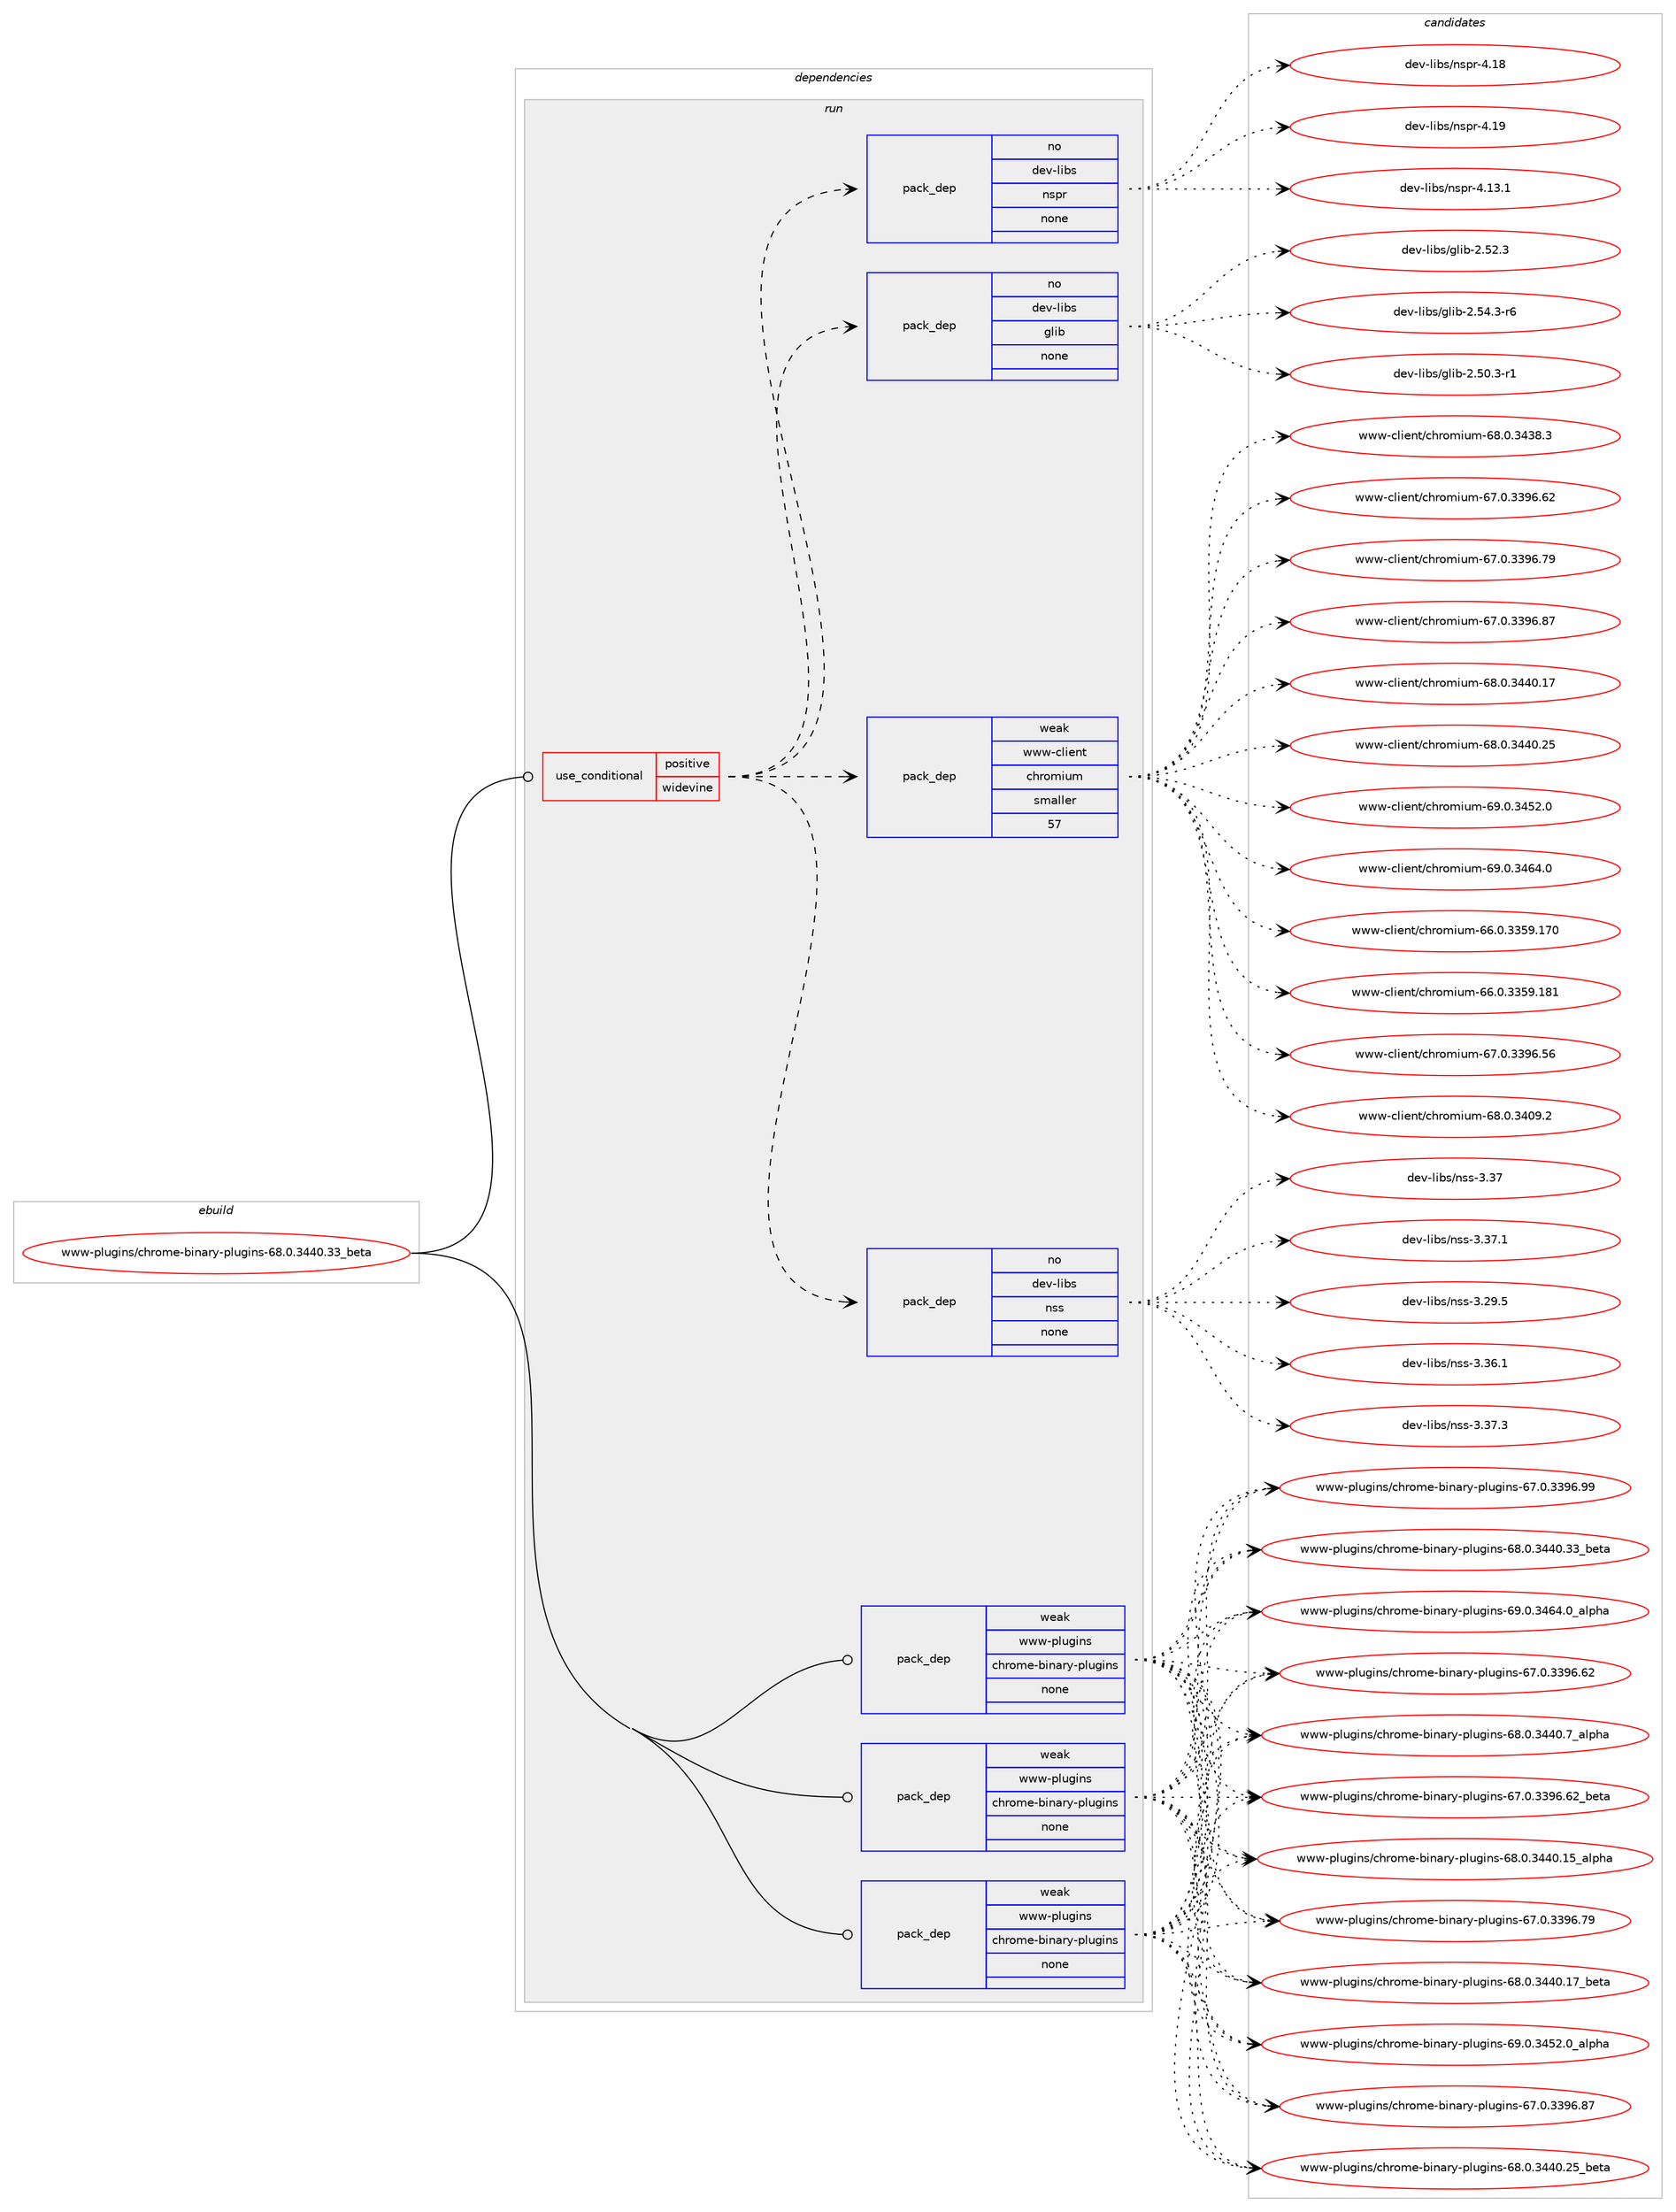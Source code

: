 digraph prolog {

# *************
# Graph options
# *************

newrank=true;
concentrate=true;
compound=true;
graph [rankdir=LR,fontname=Helvetica,fontsize=10,ranksep=1.5];#, ranksep=2.5, nodesep=0.2];
edge  [arrowhead=vee];
node  [fontname=Helvetica,fontsize=10];

# **********
# The ebuild
# **********

subgraph cluster_leftcol {
color=gray;
rank=same;
label=<<i>ebuild</i>>;
id [label="www-plugins/chrome-binary-plugins-68.0.3440.33_beta", color=red, width=4, href="../www-plugins/chrome-binary-plugins-68.0.3440.33_beta.svg"];
}

# ****************
# The dependencies
# ****************

subgraph cluster_midcol {
color=gray;
label=<<i>dependencies</i>>;
subgraph cluster_compile {
fillcolor="#eeeeee";
style=filled;
label=<<i>compile</i>>;
}
subgraph cluster_compileandrun {
fillcolor="#eeeeee";
style=filled;
label=<<i>compile and run</i>>;
}
subgraph cluster_run {
fillcolor="#eeeeee";
style=filled;
label=<<i>run</i>>;
subgraph cond1638 {
dependency8088 [label=<<TABLE BORDER="0" CELLBORDER="1" CELLSPACING="0" CELLPADDING="4"><TR><TD ROWSPAN="3" CELLPADDING="10">use_conditional</TD></TR><TR><TD>positive</TD></TR><TR><TD>widevine</TD></TR></TABLE>>, shape=none, color=red];
subgraph pack6341 {
dependency8089 [label=<<TABLE BORDER="0" CELLBORDER="1" CELLSPACING="0" CELLPADDING="4" WIDTH="220"><TR><TD ROWSPAN="6" CELLPADDING="30">pack_dep</TD></TR><TR><TD WIDTH="110">no</TD></TR><TR><TD>dev-libs</TD></TR><TR><TD>glib</TD></TR><TR><TD>none</TD></TR><TR><TD></TD></TR></TABLE>>, shape=none, color=blue];
}
dependency8088:e -> dependency8089:w [weight=20,style="dashed",arrowhead="vee"];
subgraph pack6342 {
dependency8090 [label=<<TABLE BORDER="0" CELLBORDER="1" CELLSPACING="0" CELLPADDING="4" WIDTH="220"><TR><TD ROWSPAN="6" CELLPADDING="30">pack_dep</TD></TR><TR><TD WIDTH="110">no</TD></TR><TR><TD>dev-libs</TD></TR><TR><TD>nspr</TD></TR><TR><TD>none</TD></TR><TR><TD></TD></TR></TABLE>>, shape=none, color=blue];
}
dependency8088:e -> dependency8090:w [weight=20,style="dashed",arrowhead="vee"];
subgraph pack6343 {
dependency8091 [label=<<TABLE BORDER="0" CELLBORDER="1" CELLSPACING="0" CELLPADDING="4" WIDTH="220"><TR><TD ROWSPAN="6" CELLPADDING="30">pack_dep</TD></TR><TR><TD WIDTH="110">no</TD></TR><TR><TD>dev-libs</TD></TR><TR><TD>nss</TD></TR><TR><TD>none</TD></TR><TR><TD></TD></TR></TABLE>>, shape=none, color=blue];
}
dependency8088:e -> dependency8091:w [weight=20,style="dashed",arrowhead="vee"];
subgraph pack6344 {
dependency8092 [label=<<TABLE BORDER="0" CELLBORDER="1" CELLSPACING="0" CELLPADDING="4" WIDTH="220"><TR><TD ROWSPAN="6" CELLPADDING="30">pack_dep</TD></TR><TR><TD WIDTH="110">weak</TD></TR><TR><TD>www-client</TD></TR><TR><TD>chromium</TD></TR><TR><TD>smaller</TD></TR><TR><TD>57</TD></TR></TABLE>>, shape=none, color=blue];
}
dependency8088:e -> dependency8092:w [weight=20,style="dashed",arrowhead="vee"];
}
id:e -> dependency8088:w [weight=20,style="solid",arrowhead="odot"];
subgraph pack6345 {
dependency8093 [label=<<TABLE BORDER="0" CELLBORDER="1" CELLSPACING="0" CELLPADDING="4" WIDTH="220"><TR><TD ROWSPAN="6" CELLPADDING="30">pack_dep</TD></TR><TR><TD WIDTH="110">weak</TD></TR><TR><TD>www-plugins</TD></TR><TR><TD>chrome-binary-plugins</TD></TR><TR><TD>none</TD></TR><TR><TD></TD></TR></TABLE>>, shape=none, color=blue];
}
id:e -> dependency8093:w [weight=20,style="solid",arrowhead="odot"];
subgraph pack6346 {
dependency8094 [label=<<TABLE BORDER="0" CELLBORDER="1" CELLSPACING="0" CELLPADDING="4" WIDTH="220"><TR><TD ROWSPAN="6" CELLPADDING="30">pack_dep</TD></TR><TR><TD WIDTH="110">weak</TD></TR><TR><TD>www-plugins</TD></TR><TR><TD>chrome-binary-plugins</TD></TR><TR><TD>none</TD></TR><TR><TD></TD></TR></TABLE>>, shape=none, color=blue];
}
id:e -> dependency8094:w [weight=20,style="solid",arrowhead="odot"];
subgraph pack6347 {
dependency8095 [label=<<TABLE BORDER="0" CELLBORDER="1" CELLSPACING="0" CELLPADDING="4" WIDTH="220"><TR><TD ROWSPAN="6" CELLPADDING="30">pack_dep</TD></TR><TR><TD WIDTH="110">weak</TD></TR><TR><TD>www-plugins</TD></TR><TR><TD>chrome-binary-plugins</TD></TR><TR><TD>none</TD></TR><TR><TD></TD></TR></TABLE>>, shape=none, color=blue];
}
id:e -> dependency8095:w [weight=20,style="solid",arrowhead="odot"];
}
}

# **************
# The candidates
# **************

subgraph cluster_choices {
rank=same;
color=gray;
label=<<i>candidates</i>>;

subgraph choice6341 {
color=black;
nodesep=1;
choice10010111845108105981154710310810598455046534846514511449 [label="dev-libs/glib-2.50.3-r1", color=red, width=4,href="../dev-libs/glib-2.50.3-r1.svg"];
choice1001011184510810598115471031081059845504653504651 [label="dev-libs/glib-2.52.3", color=red, width=4,href="../dev-libs/glib-2.52.3.svg"];
choice10010111845108105981154710310810598455046535246514511454 [label="dev-libs/glib-2.54.3-r6", color=red, width=4,href="../dev-libs/glib-2.54.3-r6.svg"];
dependency8089:e -> choice10010111845108105981154710310810598455046534846514511449:w [style=dotted,weight="100"];
dependency8089:e -> choice1001011184510810598115471031081059845504653504651:w [style=dotted,weight="100"];
dependency8089:e -> choice10010111845108105981154710310810598455046535246514511454:w [style=dotted,weight="100"];
}
subgraph choice6342 {
color=black;
nodesep=1;
choice10010111845108105981154711011511211445524649514649 [label="dev-libs/nspr-4.13.1", color=red, width=4,href="../dev-libs/nspr-4.13.1.svg"];
choice1001011184510810598115471101151121144552464956 [label="dev-libs/nspr-4.18", color=red, width=4,href="../dev-libs/nspr-4.18.svg"];
choice1001011184510810598115471101151121144552464957 [label="dev-libs/nspr-4.19", color=red, width=4,href="../dev-libs/nspr-4.19.svg"];
dependency8090:e -> choice10010111845108105981154711011511211445524649514649:w [style=dotted,weight="100"];
dependency8090:e -> choice1001011184510810598115471101151121144552464956:w [style=dotted,weight="100"];
dependency8090:e -> choice1001011184510810598115471101151121144552464957:w [style=dotted,weight="100"];
}
subgraph choice6343 {
color=black;
nodesep=1;
choice1001011184510810598115471101151154551465155 [label="dev-libs/nss-3.37", color=red, width=4,href="../dev-libs/nss-3.37.svg"];
choice10010111845108105981154711011511545514651554649 [label="dev-libs/nss-3.37.1", color=red, width=4,href="../dev-libs/nss-3.37.1.svg"];
choice10010111845108105981154711011511545514650574653 [label="dev-libs/nss-3.29.5", color=red, width=4,href="../dev-libs/nss-3.29.5.svg"];
choice10010111845108105981154711011511545514651544649 [label="dev-libs/nss-3.36.1", color=red, width=4,href="../dev-libs/nss-3.36.1.svg"];
choice10010111845108105981154711011511545514651554651 [label="dev-libs/nss-3.37.3", color=red, width=4,href="../dev-libs/nss-3.37.3.svg"];
dependency8091:e -> choice1001011184510810598115471101151154551465155:w [style=dotted,weight="100"];
dependency8091:e -> choice10010111845108105981154711011511545514651554649:w [style=dotted,weight="100"];
dependency8091:e -> choice10010111845108105981154711011511545514650574653:w [style=dotted,weight="100"];
dependency8091:e -> choice10010111845108105981154711011511545514651544649:w [style=dotted,weight="100"];
dependency8091:e -> choice10010111845108105981154711011511545514651554651:w [style=dotted,weight="100"];
}
subgraph choice6344 {
color=black;
nodesep=1;
choice119119119459910810510111011647991041141111091051171094554544648465151535746495548 [label="www-client/chromium-66.0.3359.170", color=red, width=4,href="../www-client/chromium-66.0.3359.170.svg"];
choice119119119459910810510111011647991041141111091051171094554544648465151535746495649 [label="www-client/chromium-66.0.3359.181", color=red, width=4,href="../www-client/chromium-66.0.3359.181.svg"];
choice1191191194599108105101110116479910411411110910511710945545546484651515754465354 [label="www-client/chromium-67.0.3396.56", color=red, width=4,href="../www-client/chromium-67.0.3396.56.svg"];
choice11911911945991081051011101164799104114111109105117109455456464846515248574650 [label="www-client/chromium-68.0.3409.2", color=red, width=4,href="../www-client/chromium-68.0.3409.2.svg"];
choice11911911945991081051011101164799104114111109105117109455456464846515251564651 [label="www-client/chromium-68.0.3438.3", color=red, width=4,href="../www-client/chromium-68.0.3438.3.svg"];
choice1191191194599108105101110116479910411411110910511710945545546484651515754465450 [label="www-client/chromium-67.0.3396.62", color=red, width=4,href="../www-client/chromium-67.0.3396.62.svg"];
choice1191191194599108105101110116479910411411110910511710945545546484651515754465557 [label="www-client/chromium-67.0.3396.79", color=red, width=4,href="../www-client/chromium-67.0.3396.79.svg"];
choice1191191194599108105101110116479910411411110910511710945545546484651515754465655 [label="www-client/chromium-67.0.3396.87", color=red, width=4,href="../www-client/chromium-67.0.3396.87.svg"];
choice1191191194599108105101110116479910411411110910511710945545646484651525248464955 [label="www-client/chromium-68.0.3440.17", color=red, width=4,href="../www-client/chromium-68.0.3440.17.svg"];
choice1191191194599108105101110116479910411411110910511710945545646484651525248465053 [label="www-client/chromium-68.0.3440.25", color=red, width=4,href="../www-client/chromium-68.0.3440.25.svg"];
choice11911911945991081051011101164799104114111109105117109455457464846515253504648 [label="www-client/chromium-69.0.3452.0", color=red, width=4,href="../www-client/chromium-69.0.3452.0.svg"];
choice11911911945991081051011101164799104114111109105117109455457464846515254524648 [label="www-client/chromium-69.0.3464.0", color=red, width=4,href="../www-client/chromium-69.0.3464.0.svg"];
dependency8092:e -> choice119119119459910810510111011647991041141111091051171094554544648465151535746495548:w [style=dotted,weight="100"];
dependency8092:e -> choice119119119459910810510111011647991041141111091051171094554544648465151535746495649:w [style=dotted,weight="100"];
dependency8092:e -> choice1191191194599108105101110116479910411411110910511710945545546484651515754465354:w [style=dotted,weight="100"];
dependency8092:e -> choice11911911945991081051011101164799104114111109105117109455456464846515248574650:w [style=dotted,weight="100"];
dependency8092:e -> choice11911911945991081051011101164799104114111109105117109455456464846515251564651:w [style=dotted,weight="100"];
dependency8092:e -> choice1191191194599108105101110116479910411411110910511710945545546484651515754465450:w [style=dotted,weight="100"];
dependency8092:e -> choice1191191194599108105101110116479910411411110910511710945545546484651515754465557:w [style=dotted,weight="100"];
dependency8092:e -> choice1191191194599108105101110116479910411411110910511710945545546484651515754465655:w [style=dotted,weight="100"];
dependency8092:e -> choice1191191194599108105101110116479910411411110910511710945545646484651525248464955:w [style=dotted,weight="100"];
dependency8092:e -> choice1191191194599108105101110116479910411411110910511710945545646484651525248465053:w [style=dotted,weight="100"];
dependency8092:e -> choice11911911945991081051011101164799104114111109105117109455457464846515253504648:w [style=dotted,weight="100"];
dependency8092:e -> choice11911911945991081051011101164799104114111109105117109455457464846515254524648:w [style=dotted,weight="100"];
}
subgraph choice6345 {
color=black;
nodesep=1;
choice1191191194511210811710310511011547991041141111091014598105110971141214511210811710310511011545545546484651515754465450 [label="www-plugins/chrome-binary-plugins-67.0.3396.62", color=red, width=4,href="../www-plugins/chrome-binary-plugins-67.0.3396.62.svg"];
choice11911911945112108117103105110115479910411411110910145981051109711412145112108117103105110115455456464846515252484655959710811210497 [label="www-plugins/chrome-binary-plugins-68.0.3440.7_alpha", color=red, width=4,href="../www-plugins/chrome-binary-plugins-68.0.3440.7_alpha.svg"];
choice1191191194511210811710310511011547991041141111091014598105110971141214511210811710310511011545545546484651515754465450959810111697 [label="www-plugins/chrome-binary-plugins-67.0.3396.62_beta", color=red, width=4,href="../www-plugins/chrome-binary-plugins-67.0.3396.62_beta.svg"];
choice1191191194511210811710310511011547991041141111091014598105110971141214511210811710310511011545545646484651525248464953959710811210497 [label="www-plugins/chrome-binary-plugins-68.0.3440.15_alpha", color=red, width=4,href="../www-plugins/chrome-binary-plugins-68.0.3440.15_alpha.svg"];
choice1191191194511210811710310511011547991041141111091014598105110971141214511210811710310511011545545546484651515754465557 [label="www-plugins/chrome-binary-plugins-67.0.3396.79", color=red, width=4,href="../www-plugins/chrome-binary-plugins-67.0.3396.79.svg"];
choice1191191194511210811710310511011547991041141111091014598105110971141214511210811710310511011545545646484651525248464955959810111697 [label="www-plugins/chrome-binary-plugins-68.0.3440.17_beta", color=red, width=4,href="../www-plugins/chrome-binary-plugins-68.0.3440.17_beta.svg"];
choice11911911945112108117103105110115479910411411110910145981051109711412145112108117103105110115455457464846515253504648959710811210497 [label="www-plugins/chrome-binary-plugins-69.0.3452.0_alpha", color=red, width=4,href="../www-plugins/chrome-binary-plugins-69.0.3452.0_alpha.svg"];
choice1191191194511210811710310511011547991041141111091014598105110971141214511210811710310511011545545546484651515754465655 [label="www-plugins/chrome-binary-plugins-67.0.3396.87", color=red, width=4,href="../www-plugins/chrome-binary-plugins-67.0.3396.87.svg"];
choice1191191194511210811710310511011547991041141111091014598105110971141214511210811710310511011545545646484651525248465053959810111697 [label="www-plugins/chrome-binary-plugins-68.0.3440.25_beta", color=red, width=4,href="../www-plugins/chrome-binary-plugins-68.0.3440.25_beta.svg"];
choice1191191194511210811710310511011547991041141111091014598105110971141214511210811710310511011545545546484651515754465757 [label="www-plugins/chrome-binary-plugins-67.0.3396.99", color=red, width=4,href="../www-plugins/chrome-binary-plugins-67.0.3396.99.svg"];
choice1191191194511210811710310511011547991041141111091014598105110971141214511210811710310511011545545646484651525248465151959810111697 [label="www-plugins/chrome-binary-plugins-68.0.3440.33_beta", color=red, width=4,href="../www-plugins/chrome-binary-plugins-68.0.3440.33_beta.svg"];
choice11911911945112108117103105110115479910411411110910145981051109711412145112108117103105110115455457464846515254524648959710811210497 [label="www-plugins/chrome-binary-plugins-69.0.3464.0_alpha", color=red, width=4,href="../www-plugins/chrome-binary-plugins-69.0.3464.0_alpha.svg"];
dependency8093:e -> choice1191191194511210811710310511011547991041141111091014598105110971141214511210811710310511011545545546484651515754465450:w [style=dotted,weight="100"];
dependency8093:e -> choice11911911945112108117103105110115479910411411110910145981051109711412145112108117103105110115455456464846515252484655959710811210497:w [style=dotted,weight="100"];
dependency8093:e -> choice1191191194511210811710310511011547991041141111091014598105110971141214511210811710310511011545545546484651515754465450959810111697:w [style=dotted,weight="100"];
dependency8093:e -> choice1191191194511210811710310511011547991041141111091014598105110971141214511210811710310511011545545646484651525248464953959710811210497:w [style=dotted,weight="100"];
dependency8093:e -> choice1191191194511210811710310511011547991041141111091014598105110971141214511210811710310511011545545546484651515754465557:w [style=dotted,weight="100"];
dependency8093:e -> choice1191191194511210811710310511011547991041141111091014598105110971141214511210811710310511011545545646484651525248464955959810111697:w [style=dotted,weight="100"];
dependency8093:e -> choice11911911945112108117103105110115479910411411110910145981051109711412145112108117103105110115455457464846515253504648959710811210497:w [style=dotted,weight="100"];
dependency8093:e -> choice1191191194511210811710310511011547991041141111091014598105110971141214511210811710310511011545545546484651515754465655:w [style=dotted,weight="100"];
dependency8093:e -> choice1191191194511210811710310511011547991041141111091014598105110971141214511210811710310511011545545646484651525248465053959810111697:w [style=dotted,weight="100"];
dependency8093:e -> choice1191191194511210811710310511011547991041141111091014598105110971141214511210811710310511011545545546484651515754465757:w [style=dotted,weight="100"];
dependency8093:e -> choice1191191194511210811710310511011547991041141111091014598105110971141214511210811710310511011545545646484651525248465151959810111697:w [style=dotted,weight="100"];
dependency8093:e -> choice11911911945112108117103105110115479910411411110910145981051109711412145112108117103105110115455457464846515254524648959710811210497:w [style=dotted,weight="100"];
}
subgraph choice6346 {
color=black;
nodesep=1;
choice1191191194511210811710310511011547991041141111091014598105110971141214511210811710310511011545545546484651515754465450 [label="www-plugins/chrome-binary-plugins-67.0.3396.62", color=red, width=4,href="../www-plugins/chrome-binary-plugins-67.0.3396.62.svg"];
choice11911911945112108117103105110115479910411411110910145981051109711412145112108117103105110115455456464846515252484655959710811210497 [label="www-plugins/chrome-binary-plugins-68.0.3440.7_alpha", color=red, width=4,href="../www-plugins/chrome-binary-plugins-68.0.3440.7_alpha.svg"];
choice1191191194511210811710310511011547991041141111091014598105110971141214511210811710310511011545545546484651515754465450959810111697 [label="www-plugins/chrome-binary-plugins-67.0.3396.62_beta", color=red, width=4,href="../www-plugins/chrome-binary-plugins-67.0.3396.62_beta.svg"];
choice1191191194511210811710310511011547991041141111091014598105110971141214511210811710310511011545545646484651525248464953959710811210497 [label="www-plugins/chrome-binary-plugins-68.0.3440.15_alpha", color=red, width=4,href="../www-plugins/chrome-binary-plugins-68.0.3440.15_alpha.svg"];
choice1191191194511210811710310511011547991041141111091014598105110971141214511210811710310511011545545546484651515754465557 [label="www-plugins/chrome-binary-plugins-67.0.3396.79", color=red, width=4,href="../www-plugins/chrome-binary-plugins-67.0.3396.79.svg"];
choice1191191194511210811710310511011547991041141111091014598105110971141214511210811710310511011545545646484651525248464955959810111697 [label="www-plugins/chrome-binary-plugins-68.0.3440.17_beta", color=red, width=4,href="../www-plugins/chrome-binary-plugins-68.0.3440.17_beta.svg"];
choice11911911945112108117103105110115479910411411110910145981051109711412145112108117103105110115455457464846515253504648959710811210497 [label="www-plugins/chrome-binary-plugins-69.0.3452.0_alpha", color=red, width=4,href="../www-plugins/chrome-binary-plugins-69.0.3452.0_alpha.svg"];
choice1191191194511210811710310511011547991041141111091014598105110971141214511210811710310511011545545546484651515754465655 [label="www-plugins/chrome-binary-plugins-67.0.3396.87", color=red, width=4,href="../www-plugins/chrome-binary-plugins-67.0.3396.87.svg"];
choice1191191194511210811710310511011547991041141111091014598105110971141214511210811710310511011545545646484651525248465053959810111697 [label="www-plugins/chrome-binary-plugins-68.0.3440.25_beta", color=red, width=4,href="../www-plugins/chrome-binary-plugins-68.0.3440.25_beta.svg"];
choice1191191194511210811710310511011547991041141111091014598105110971141214511210811710310511011545545546484651515754465757 [label="www-plugins/chrome-binary-plugins-67.0.3396.99", color=red, width=4,href="../www-plugins/chrome-binary-plugins-67.0.3396.99.svg"];
choice1191191194511210811710310511011547991041141111091014598105110971141214511210811710310511011545545646484651525248465151959810111697 [label="www-plugins/chrome-binary-plugins-68.0.3440.33_beta", color=red, width=4,href="../www-plugins/chrome-binary-plugins-68.0.3440.33_beta.svg"];
choice11911911945112108117103105110115479910411411110910145981051109711412145112108117103105110115455457464846515254524648959710811210497 [label="www-plugins/chrome-binary-plugins-69.0.3464.0_alpha", color=red, width=4,href="../www-plugins/chrome-binary-plugins-69.0.3464.0_alpha.svg"];
dependency8094:e -> choice1191191194511210811710310511011547991041141111091014598105110971141214511210811710310511011545545546484651515754465450:w [style=dotted,weight="100"];
dependency8094:e -> choice11911911945112108117103105110115479910411411110910145981051109711412145112108117103105110115455456464846515252484655959710811210497:w [style=dotted,weight="100"];
dependency8094:e -> choice1191191194511210811710310511011547991041141111091014598105110971141214511210811710310511011545545546484651515754465450959810111697:w [style=dotted,weight="100"];
dependency8094:e -> choice1191191194511210811710310511011547991041141111091014598105110971141214511210811710310511011545545646484651525248464953959710811210497:w [style=dotted,weight="100"];
dependency8094:e -> choice1191191194511210811710310511011547991041141111091014598105110971141214511210811710310511011545545546484651515754465557:w [style=dotted,weight="100"];
dependency8094:e -> choice1191191194511210811710310511011547991041141111091014598105110971141214511210811710310511011545545646484651525248464955959810111697:w [style=dotted,weight="100"];
dependency8094:e -> choice11911911945112108117103105110115479910411411110910145981051109711412145112108117103105110115455457464846515253504648959710811210497:w [style=dotted,weight="100"];
dependency8094:e -> choice1191191194511210811710310511011547991041141111091014598105110971141214511210811710310511011545545546484651515754465655:w [style=dotted,weight="100"];
dependency8094:e -> choice1191191194511210811710310511011547991041141111091014598105110971141214511210811710310511011545545646484651525248465053959810111697:w [style=dotted,weight="100"];
dependency8094:e -> choice1191191194511210811710310511011547991041141111091014598105110971141214511210811710310511011545545546484651515754465757:w [style=dotted,weight="100"];
dependency8094:e -> choice1191191194511210811710310511011547991041141111091014598105110971141214511210811710310511011545545646484651525248465151959810111697:w [style=dotted,weight="100"];
dependency8094:e -> choice11911911945112108117103105110115479910411411110910145981051109711412145112108117103105110115455457464846515254524648959710811210497:w [style=dotted,weight="100"];
}
subgraph choice6347 {
color=black;
nodesep=1;
choice1191191194511210811710310511011547991041141111091014598105110971141214511210811710310511011545545546484651515754465450 [label="www-plugins/chrome-binary-plugins-67.0.3396.62", color=red, width=4,href="../www-plugins/chrome-binary-plugins-67.0.3396.62.svg"];
choice11911911945112108117103105110115479910411411110910145981051109711412145112108117103105110115455456464846515252484655959710811210497 [label="www-plugins/chrome-binary-plugins-68.0.3440.7_alpha", color=red, width=4,href="../www-plugins/chrome-binary-plugins-68.0.3440.7_alpha.svg"];
choice1191191194511210811710310511011547991041141111091014598105110971141214511210811710310511011545545546484651515754465450959810111697 [label="www-plugins/chrome-binary-plugins-67.0.3396.62_beta", color=red, width=4,href="../www-plugins/chrome-binary-plugins-67.0.3396.62_beta.svg"];
choice1191191194511210811710310511011547991041141111091014598105110971141214511210811710310511011545545646484651525248464953959710811210497 [label="www-plugins/chrome-binary-plugins-68.0.3440.15_alpha", color=red, width=4,href="../www-plugins/chrome-binary-plugins-68.0.3440.15_alpha.svg"];
choice1191191194511210811710310511011547991041141111091014598105110971141214511210811710310511011545545546484651515754465557 [label="www-plugins/chrome-binary-plugins-67.0.3396.79", color=red, width=4,href="../www-plugins/chrome-binary-plugins-67.0.3396.79.svg"];
choice1191191194511210811710310511011547991041141111091014598105110971141214511210811710310511011545545646484651525248464955959810111697 [label="www-plugins/chrome-binary-plugins-68.0.3440.17_beta", color=red, width=4,href="../www-plugins/chrome-binary-plugins-68.0.3440.17_beta.svg"];
choice11911911945112108117103105110115479910411411110910145981051109711412145112108117103105110115455457464846515253504648959710811210497 [label="www-plugins/chrome-binary-plugins-69.0.3452.0_alpha", color=red, width=4,href="../www-plugins/chrome-binary-plugins-69.0.3452.0_alpha.svg"];
choice1191191194511210811710310511011547991041141111091014598105110971141214511210811710310511011545545546484651515754465655 [label="www-plugins/chrome-binary-plugins-67.0.3396.87", color=red, width=4,href="../www-plugins/chrome-binary-plugins-67.0.3396.87.svg"];
choice1191191194511210811710310511011547991041141111091014598105110971141214511210811710310511011545545646484651525248465053959810111697 [label="www-plugins/chrome-binary-plugins-68.0.3440.25_beta", color=red, width=4,href="../www-plugins/chrome-binary-plugins-68.0.3440.25_beta.svg"];
choice1191191194511210811710310511011547991041141111091014598105110971141214511210811710310511011545545546484651515754465757 [label="www-plugins/chrome-binary-plugins-67.0.3396.99", color=red, width=4,href="../www-plugins/chrome-binary-plugins-67.0.3396.99.svg"];
choice1191191194511210811710310511011547991041141111091014598105110971141214511210811710310511011545545646484651525248465151959810111697 [label="www-plugins/chrome-binary-plugins-68.0.3440.33_beta", color=red, width=4,href="../www-plugins/chrome-binary-plugins-68.0.3440.33_beta.svg"];
choice11911911945112108117103105110115479910411411110910145981051109711412145112108117103105110115455457464846515254524648959710811210497 [label="www-plugins/chrome-binary-plugins-69.0.3464.0_alpha", color=red, width=4,href="../www-plugins/chrome-binary-plugins-69.0.3464.0_alpha.svg"];
dependency8095:e -> choice1191191194511210811710310511011547991041141111091014598105110971141214511210811710310511011545545546484651515754465450:w [style=dotted,weight="100"];
dependency8095:e -> choice11911911945112108117103105110115479910411411110910145981051109711412145112108117103105110115455456464846515252484655959710811210497:w [style=dotted,weight="100"];
dependency8095:e -> choice1191191194511210811710310511011547991041141111091014598105110971141214511210811710310511011545545546484651515754465450959810111697:w [style=dotted,weight="100"];
dependency8095:e -> choice1191191194511210811710310511011547991041141111091014598105110971141214511210811710310511011545545646484651525248464953959710811210497:w [style=dotted,weight="100"];
dependency8095:e -> choice1191191194511210811710310511011547991041141111091014598105110971141214511210811710310511011545545546484651515754465557:w [style=dotted,weight="100"];
dependency8095:e -> choice1191191194511210811710310511011547991041141111091014598105110971141214511210811710310511011545545646484651525248464955959810111697:w [style=dotted,weight="100"];
dependency8095:e -> choice11911911945112108117103105110115479910411411110910145981051109711412145112108117103105110115455457464846515253504648959710811210497:w [style=dotted,weight="100"];
dependency8095:e -> choice1191191194511210811710310511011547991041141111091014598105110971141214511210811710310511011545545546484651515754465655:w [style=dotted,weight="100"];
dependency8095:e -> choice1191191194511210811710310511011547991041141111091014598105110971141214511210811710310511011545545646484651525248465053959810111697:w [style=dotted,weight="100"];
dependency8095:e -> choice1191191194511210811710310511011547991041141111091014598105110971141214511210811710310511011545545546484651515754465757:w [style=dotted,weight="100"];
dependency8095:e -> choice1191191194511210811710310511011547991041141111091014598105110971141214511210811710310511011545545646484651525248465151959810111697:w [style=dotted,weight="100"];
dependency8095:e -> choice11911911945112108117103105110115479910411411110910145981051109711412145112108117103105110115455457464846515254524648959710811210497:w [style=dotted,weight="100"];
}
}

}
